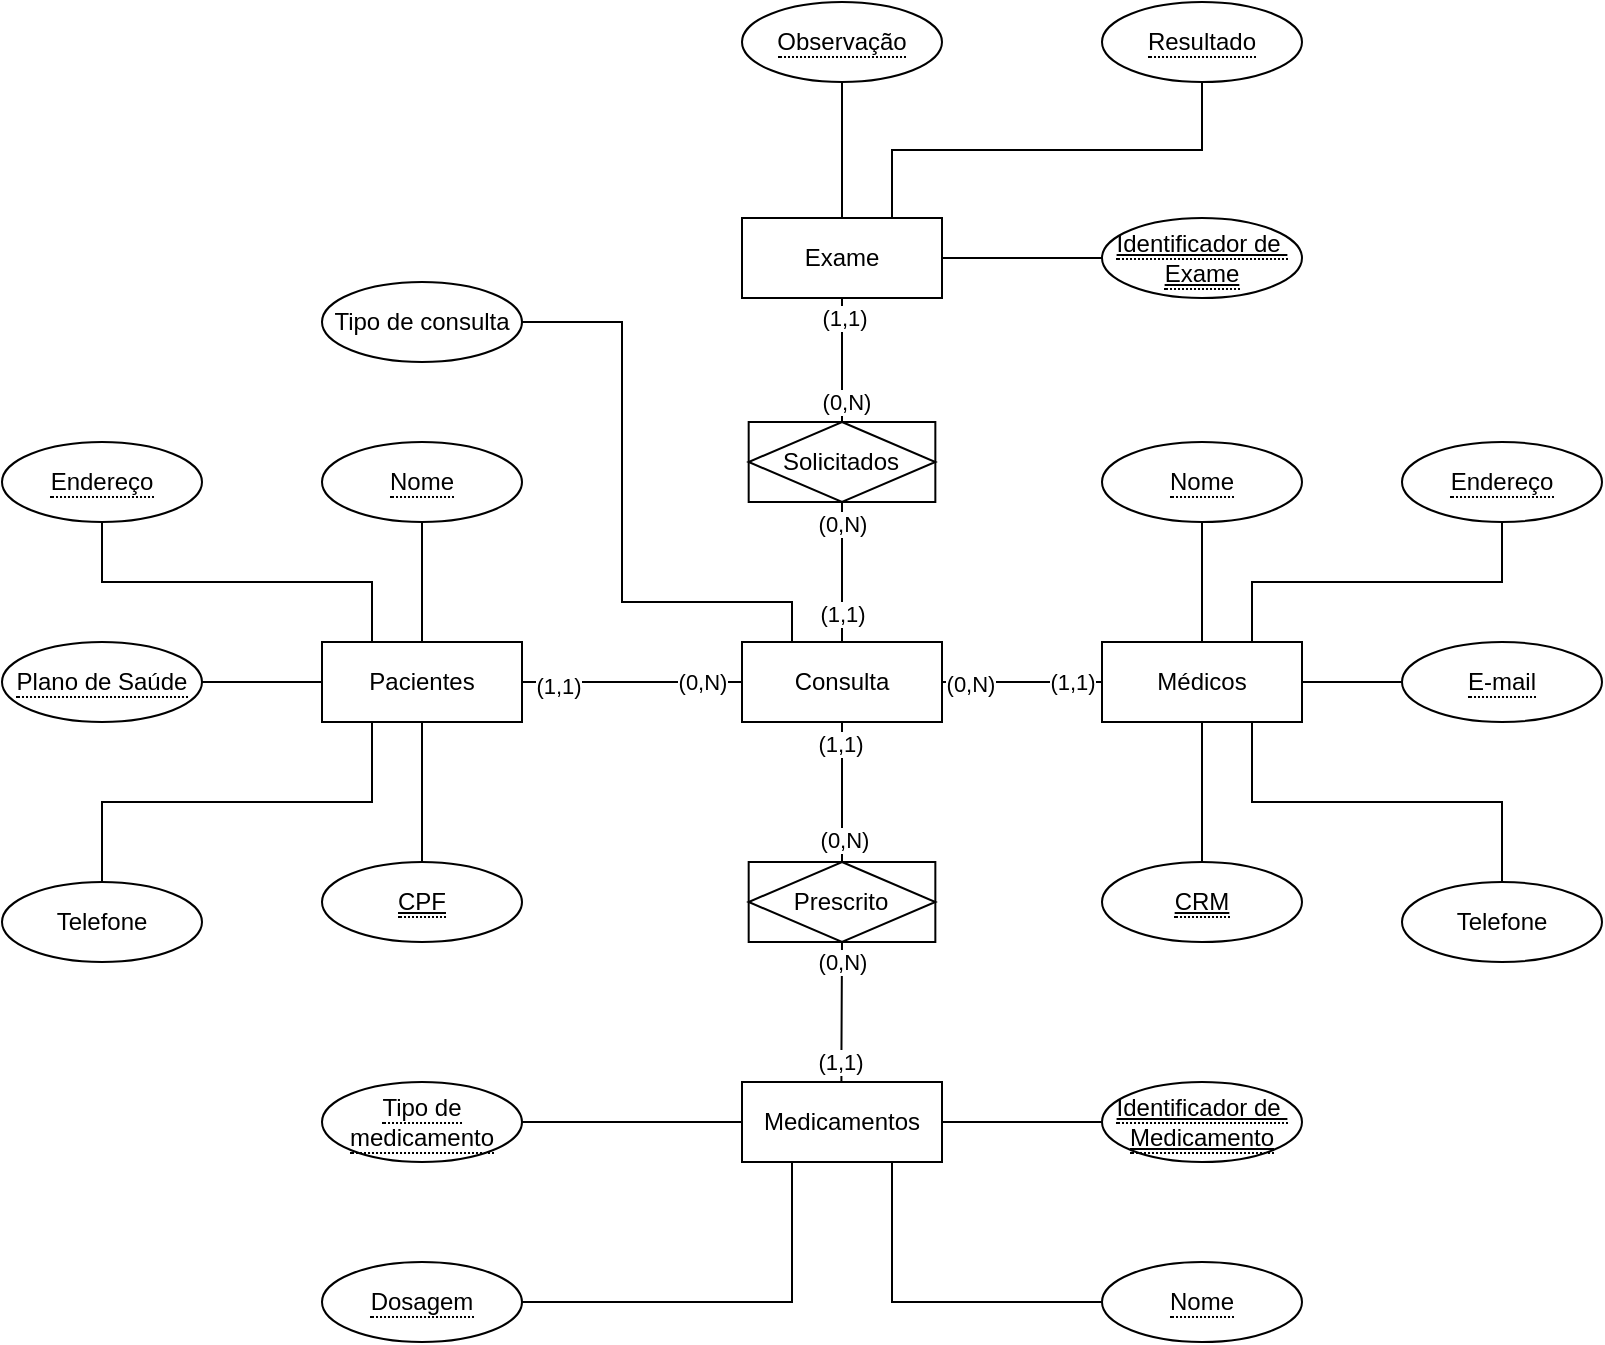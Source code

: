 <mxfile version="15.5.2" type="github">
  <diagram id="LpQs74Q7t9eoA0Xvi8VY" name="Page-1">
    <mxGraphModel dx="868" dy="496" grid="1" gridSize="10" guides="1" tooltips="1" connect="1" arrows="1" fold="1" page="1" pageScale="1" pageWidth="1169" pageHeight="827" math="0" shadow="0">
      <root>
        <mxCell id="0" />
        <mxCell id="1" parent="0" />
        <mxCell id="WVe9Pf1gmOU2xPexmFBz-23" style="edgeStyle=orthogonalEdgeStyle;rounded=0;orthogonalLoop=1;jettySize=auto;html=1;exitX=0.5;exitY=0;exitDx=0;exitDy=0;entryX=0.5;entryY=1;entryDx=0;entryDy=0;endArrow=none;endFill=0;" edge="1" parent="1" source="WVe9Pf1gmOU2xPexmFBz-1" target="WVe9Pf1gmOU2xPexmFBz-7">
          <mxGeometry relative="1" as="geometry">
            <Array as="points">
              <mxPoint x="440" y="530" />
              <mxPoint x="440" y="530" />
            </Array>
          </mxGeometry>
        </mxCell>
        <mxCell id="WVe9Pf1gmOU2xPexmFBz-27" value="(0,N)" style="edgeLabel;html=1;align=center;verticalAlign=middle;resizable=0;points=[];" vertex="1" connectable="0" parent="WVe9Pf1gmOU2xPexmFBz-23">
          <mxGeometry x="-0.76" y="-1" relative="1" as="geometry">
            <mxPoint y="-3" as="offset" />
          </mxGeometry>
        </mxCell>
        <mxCell id="WVe9Pf1gmOU2xPexmFBz-28" value="(1,1)" style="edgeLabel;html=1;align=center;verticalAlign=middle;resizable=0;points=[];" vertex="1" connectable="0" parent="WVe9Pf1gmOU2xPexmFBz-23">
          <mxGeometry x="0.68" y="1" relative="1" as="geometry">
            <mxPoint as="offset" />
          </mxGeometry>
        </mxCell>
        <mxCell id="WVe9Pf1gmOU2xPexmFBz-1" value="Prescrito" style="shape=associativeEntity;whiteSpace=wrap;html=1;align=center;" vertex="1" parent="1">
          <mxGeometry x="393.34" y="550" width="93.33" height="40" as="geometry" />
        </mxCell>
        <mxCell id="WVe9Pf1gmOU2xPexmFBz-3" value="&lt;span style=&quot;border-bottom: 1px dotted&quot;&gt;&lt;u&gt;CRM&lt;/u&gt;&lt;/span&gt;" style="ellipse;whiteSpace=wrap;html=1;align=center;" vertex="1" parent="1">
          <mxGeometry x="570" y="550" width="100" height="40" as="geometry" />
        </mxCell>
        <mxCell id="WVe9Pf1gmOU2xPexmFBz-58" style="edgeStyle=orthogonalEdgeStyle;rounded=0;orthogonalLoop=1;jettySize=auto;html=1;exitX=0.5;exitY=0;exitDx=0;exitDy=0;endArrow=none;endFill=0;" edge="1" parent="1" source="WVe9Pf1gmOU2xPexmFBz-5" target="WVe9Pf1gmOU2xPexmFBz-48">
          <mxGeometry relative="1" as="geometry" />
        </mxCell>
        <mxCell id="WVe9Pf1gmOU2xPexmFBz-64" style="edgeStyle=orthogonalEdgeStyle;rounded=0;orthogonalLoop=1;jettySize=auto;html=1;exitX=0.5;exitY=1;exitDx=0;exitDy=0;endArrow=none;endFill=0;" edge="1" parent="1" source="WVe9Pf1gmOU2xPexmFBz-5" target="WVe9Pf1gmOU2xPexmFBz-39">
          <mxGeometry relative="1" as="geometry" />
        </mxCell>
        <mxCell id="WVe9Pf1gmOU2xPexmFBz-65" style="edgeStyle=orthogonalEdgeStyle;rounded=0;orthogonalLoop=1;jettySize=auto;html=1;exitX=0;exitY=0.5;exitDx=0;exitDy=0;entryX=1;entryY=0.5;entryDx=0;entryDy=0;endArrow=none;endFill=0;" edge="1" parent="1" source="WVe9Pf1gmOU2xPexmFBz-5" target="WVe9Pf1gmOU2xPexmFBz-46">
          <mxGeometry relative="1" as="geometry" />
        </mxCell>
        <mxCell id="WVe9Pf1gmOU2xPexmFBz-76" style="edgeStyle=orthogonalEdgeStyle;rounded=0;orthogonalLoop=1;jettySize=auto;html=1;exitX=0.25;exitY=0;exitDx=0;exitDy=0;entryX=0.5;entryY=1;entryDx=0;entryDy=0;endArrow=none;endFill=0;" edge="1" parent="1" source="WVe9Pf1gmOU2xPexmFBz-5" target="WVe9Pf1gmOU2xPexmFBz-45">
          <mxGeometry relative="1" as="geometry" />
        </mxCell>
        <mxCell id="WVe9Pf1gmOU2xPexmFBz-77" style="edgeStyle=orthogonalEdgeStyle;rounded=0;orthogonalLoop=1;jettySize=auto;html=1;exitX=0.25;exitY=1;exitDx=0;exitDy=0;entryX=0.5;entryY=0;entryDx=0;entryDy=0;endArrow=none;endFill=0;" edge="1" parent="1" source="WVe9Pf1gmOU2xPexmFBz-5" target="WVe9Pf1gmOU2xPexmFBz-43">
          <mxGeometry relative="1" as="geometry" />
        </mxCell>
        <mxCell id="WVe9Pf1gmOU2xPexmFBz-5" value="Pacientes" style="whiteSpace=wrap;html=1;align=center;" vertex="1" parent="1">
          <mxGeometry x="180" y="440" width="100" height="40" as="geometry" />
        </mxCell>
        <mxCell id="WVe9Pf1gmOU2xPexmFBz-13" style="edgeStyle=orthogonalEdgeStyle;rounded=0;orthogonalLoop=1;jettySize=auto;html=1;exitX=0;exitY=0.5;exitDx=0;exitDy=0;entryX=1;entryY=0.5;entryDx=0;entryDy=0;endArrow=none;endFill=0;" edge="1" parent="1" source="WVe9Pf1gmOU2xPexmFBz-6" target="WVe9Pf1gmOU2xPexmFBz-7">
          <mxGeometry relative="1" as="geometry" />
        </mxCell>
        <mxCell id="WVe9Pf1gmOU2xPexmFBz-17" value="(0,N)" style="edgeLabel;html=1;align=center;verticalAlign=middle;resizable=0;points=[];" vertex="1" connectable="0" parent="WVe9Pf1gmOU2xPexmFBz-13">
          <mxGeometry x="0.664" y="1" relative="1" as="geometry">
            <mxPoint as="offset" />
          </mxGeometry>
        </mxCell>
        <mxCell id="WVe9Pf1gmOU2xPexmFBz-18" value="(1,1)" style="edgeLabel;html=1;align=center;verticalAlign=middle;resizable=0;points=[];" vertex="1" connectable="0" parent="WVe9Pf1gmOU2xPexmFBz-13">
          <mxGeometry x="-0.779" relative="1" as="geometry">
            <mxPoint x="-6" as="offset" />
          </mxGeometry>
        </mxCell>
        <mxCell id="WVe9Pf1gmOU2xPexmFBz-60" style="edgeStyle=orthogonalEdgeStyle;rounded=0;orthogonalLoop=1;jettySize=auto;html=1;exitX=0.5;exitY=0;exitDx=0;exitDy=0;entryX=0.5;entryY=1;entryDx=0;entryDy=0;endArrow=none;endFill=0;" edge="1" parent="1" source="WVe9Pf1gmOU2xPexmFBz-6" target="WVe9Pf1gmOU2xPexmFBz-59">
          <mxGeometry relative="1" as="geometry" />
        </mxCell>
        <mxCell id="WVe9Pf1gmOU2xPexmFBz-63" style="edgeStyle=orthogonalEdgeStyle;rounded=0;orthogonalLoop=1;jettySize=auto;html=1;exitX=0.5;exitY=1;exitDx=0;exitDy=0;entryX=0.5;entryY=0;entryDx=0;entryDy=0;endArrow=none;endFill=0;" edge="1" parent="1" source="WVe9Pf1gmOU2xPexmFBz-6" target="WVe9Pf1gmOU2xPexmFBz-3">
          <mxGeometry relative="1" as="geometry" />
        </mxCell>
        <mxCell id="WVe9Pf1gmOU2xPexmFBz-79" style="edgeStyle=orthogonalEdgeStyle;rounded=0;orthogonalLoop=1;jettySize=auto;html=1;exitX=0.75;exitY=1;exitDx=0;exitDy=0;entryX=0.5;entryY=0;entryDx=0;entryDy=0;endArrow=none;endFill=0;" edge="1" parent="1" source="WVe9Pf1gmOU2xPexmFBz-6" target="WVe9Pf1gmOU2xPexmFBz-78">
          <mxGeometry relative="1" as="geometry" />
        </mxCell>
        <mxCell id="WVe9Pf1gmOU2xPexmFBz-80" style="edgeStyle=orthogonalEdgeStyle;rounded=0;orthogonalLoop=1;jettySize=auto;html=1;exitX=1;exitY=0.5;exitDx=0;exitDy=0;entryX=0;entryY=0.5;entryDx=0;entryDy=0;endArrow=none;endFill=0;" edge="1" parent="1" source="WVe9Pf1gmOU2xPexmFBz-6" target="WVe9Pf1gmOU2xPexmFBz-44">
          <mxGeometry relative="1" as="geometry" />
        </mxCell>
        <mxCell id="WVe9Pf1gmOU2xPexmFBz-82" style="edgeStyle=orthogonalEdgeStyle;rounded=0;orthogonalLoop=1;jettySize=auto;html=1;exitX=0.75;exitY=0;exitDx=0;exitDy=0;entryX=0.5;entryY=1;entryDx=0;entryDy=0;endArrow=none;endFill=0;" edge="1" parent="1" source="WVe9Pf1gmOU2xPexmFBz-6" target="WVe9Pf1gmOU2xPexmFBz-81">
          <mxGeometry relative="1" as="geometry" />
        </mxCell>
        <mxCell id="WVe9Pf1gmOU2xPexmFBz-6" value="Médicos" style="whiteSpace=wrap;html=1;align=center;" vertex="1" parent="1">
          <mxGeometry x="570" y="440" width="100" height="40" as="geometry" />
        </mxCell>
        <mxCell id="WVe9Pf1gmOU2xPexmFBz-14" style="edgeStyle=orthogonalEdgeStyle;rounded=0;orthogonalLoop=1;jettySize=auto;html=1;exitX=0;exitY=0.5;exitDx=0;exitDy=0;endArrow=none;endFill=0;" edge="1" parent="1" source="WVe9Pf1gmOU2xPexmFBz-7" target="WVe9Pf1gmOU2xPexmFBz-5">
          <mxGeometry relative="1" as="geometry" />
        </mxCell>
        <mxCell id="WVe9Pf1gmOU2xPexmFBz-15" value="(1,1)" style="edgeLabel;html=1;align=center;verticalAlign=middle;resizable=0;points=[];" vertex="1" connectable="0" parent="WVe9Pf1gmOU2xPexmFBz-14">
          <mxGeometry x="0.679" y="2" relative="1" as="geometry">
            <mxPoint as="offset" />
          </mxGeometry>
        </mxCell>
        <mxCell id="WVe9Pf1gmOU2xPexmFBz-16" value="(0,N)" style="edgeLabel;html=1;align=center;verticalAlign=middle;resizable=0;points=[];" vertex="1" connectable="0" parent="WVe9Pf1gmOU2xPexmFBz-14">
          <mxGeometry x="-0.693" relative="1" as="geometry">
            <mxPoint x="-3" as="offset" />
          </mxGeometry>
        </mxCell>
        <mxCell id="WVe9Pf1gmOU2xPexmFBz-66" style="edgeStyle=orthogonalEdgeStyle;rounded=0;orthogonalLoop=1;jettySize=auto;html=1;exitX=0.25;exitY=0;exitDx=0;exitDy=0;entryX=1;entryY=0.5;entryDx=0;entryDy=0;endArrow=none;endFill=0;" edge="1" parent="1" source="WVe9Pf1gmOU2xPexmFBz-7" target="WVe9Pf1gmOU2xPexmFBz-42">
          <mxGeometry relative="1" as="geometry">
            <Array as="points">
              <mxPoint x="415" y="420" />
              <mxPoint x="330" y="420" />
              <mxPoint x="330" y="280" />
            </Array>
          </mxGeometry>
        </mxCell>
        <mxCell id="WVe9Pf1gmOU2xPexmFBz-7" value="Consulta" style="whiteSpace=wrap;html=1;align=center;" vertex="1" parent="1">
          <mxGeometry x="390" y="440" width="100" height="40" as="geometry" />
        </mxCell>
        <mxCell id="WVe9Pf1gmOU2xPexmFBz-56" style="edgeStyle=orthogonalEdgeStyle;rounded=0;orthogonalLoop=1;jettySize=auto;html=1;exitX=1;exitY=0.5;exitDx=0;exitDy=0;endArrow=none;endFill=0;" edge="1" parent="1" source="WVe9Pf1gmOU2xPexmFBz-9" target="WVe9Pf1gmOU2xPexmFBz-51">
          <mxGeometry relative="1" as="geometry" />
        </mxCell>
        <mxCell id="WVe9Pf1gmOU2xPexmFBz-74" style="edgeStyle=orthogonalEdgeStyle;rounded=0;orthogonalLoop=1;jettySize=auto;html=1;exitX=0.75;exitY=0;exitDx=0;exitDy=0;entryX=0.5;entryY=1;entryDx=0;entryDy=0;endArrow=none;endFill=0;" edge="1" parent="1" source="WVe9Pf1gmOU2xPexmFBz-9" target="WVe9Pf1gmOU2xPexmFBz-53">
          <mxGeometry relative="1" as="geometry" />
        </mxCell>
        <mxCell id="WVe9Pf1gmOU2xPexmFBz-75" style="edgeStyle=orthogonalEdgeStyle;rounded=0;orthogonalLoop=1;jettySize=auto;html=1;exitX=0.5;exitY=0;exitDx=0;exitDy=0;entryX=0.5;entryY=1;entryDx=0;entryDy=0;endArrow=none;endFill=0;" edge="1" parent="1" source="WVe9Pf1gmOU2xPexmFBz-9" target="WVe9Pf1gmOU2xPexmFBz-52">
          <mxGeometry relative="1" as="geometry" />
        </mxCell>
        <mxCell id="WVe9Pf1gmOU2xPexmFBz-9" value="Exame" style="whiteSpace=wrap;html=1;align=center;" vertex="1" parent="1">
          <mxGeometry x="390" y="228" width="100" height="40" as="geometry" />
        </mxCell>
        <mxCell id="WVe9Pf1gmOU2xPexmFBz-21" style="edgeStyle=orthogonalEdgeStyle;rounded=0;orthogonalLoop=1;jettySize=auto;html=1;exitX=0.5;exitY=0;exitDx=0;exitDy=0;entryX=0.5;entryY=1;entryDx=0;entryDy=0;endArrow=none;endFill=0;" edge="1" parent="1" target="WVe9Pf1gmOU2xPexmFBz-1">
          <mxGeometry relative="1" as="geometry">
            <mxPoint x="439.71" y="660" as="sourcePoint" />
            <mxPoint x="439.71" y="600" as="targetPoint" />
            <Array as="points">
              <mxPoint x="440" y="650" />
            </Array>
          </mxGeometry>
        </mxCell>
        <mxCell id="WVe9Pf1gmOU2xPexmFBz-24" value="(0,N)" style="edgeLabel;html=1;align=center;verticalAlign=middle;resizable=0;points=[];" vertex="1" connectable="0" parent="WVe9Pf1gmOU2xPexmFBz-21">
          <mxGeometry x="-0.691" y="2" relative="1" as="geometry">
            <mxPoint x="2" y="-49" as="offset" />
          </mxGeometry>
        </mxCell>
        <mxCell id="WVe9Pf1gmOU2xPexmFBz-25" value="(1,1)" style="edgeLabel;html=1;align=center;verticalAlign=middle;resizable=0;points=[];" vertex="1" connectable="0" parent="WVe9Pf1gmOU2xPexmFBz-21">
          <mxGeometry x="-0.729" y="1" relative="1" as="geometry">
            <mxPoint y="-1" as="offset" />
          </mxGeometry>
        </mxCell>
        <mxCell id="WVe9Pf1gmOU2xPexmFBz-55" style="edgeStyle=orthogonalEdgeStyle;rounded=0;orthogonalLoop=1;jettySize=auto;html=1;exitX=1;exitY=0.5;exitDx=0;exitDy=0;entryX=0;entryY=0.5;entryDx=0;entryDy=0;endArrow=none;endFill=0;" edge="1" parent="1" source="WVe9Pf1gmOU2xPexmFBz-10" target="WVe9Pf1gmOU2xPexmFBz-47">
          <mxGeometry relative="1" as="geometry" />
        </mxCell>
        <mxCell id="WVe9Pf1gmOU2xPexmFBz-57" style="edgeStyle=orthogonalEdgeStyle;rounded=0;orthogonalLoop=1;jettySize=auto;html=1;exitX=0;exitY=0.5;exitDx=0;exitDy=0;entryX=1;entryY=0.5;entryDx=0;entryDy=0;endArrow=none;endFill=0;" edge="1" parent="1" source="WVe9Pf1gmOU2xPexmFBz-10" target="WVe9Pf1gmOU2xPexmFBz-49">
          <mxGeometry relative="1" as="geometry" />
        </mxCell>
        <mxCell id="WVe9Pf1gmOU2xPexmFBz-72" style="edgeStyle=orthogonalEdgeStyle;rounded=0;orthogonalLoop=1;jettySize=auto;html=1;exitX=0.75;exitY=1;exitDx=0;exitDy=0;entryX=0;entryY=0.5;entryDx=0;entryDy=0;endArrow=none;endFill=0;" edge="1" parent="1" source="WVe9Pf1gmOU2xPexmFBz-10" target="WVe9Pf1gmOU2xPexmFBz-41">
          <mxGeometry relative="1" as="geometry" />
        </mxCell>
        <mxCell id="WVe9Pf1gmOU2xPexmFBz-73" style="edgeStyle=orthogonalEdgeStyle;rounded=0;orthogonalLoop=1;jettySize=auto;html=1;exitX=0.25;exitY=1;exitDx=0;exitDy=0;entryX=1;entryY=0.5;entryDx=0;entryDy=0;endArrow=none;endFill=0;" edge="1" parent="1" source="WVe9Pf1gmOU2xPexmFBz-10" target="WVe9Pf1gmOU2xPexmFBz-50">
          <mxGeometry relative="1" as="geometry" />
        </mxCell>
        <mxCell id="WVe9Pf1gmOU2xPexmFBz-10" value="Medicamentos" style="whiteSpace=wrap;html=1;align=center;" vertex="1" parent="1">
          <mxGeometry x="390" y="660" width="100" height="40" as="geometry" />
        </mxCell>
        <mxCell id="WVe9Pf1gmOU2xPexmFBz-32" style="edgeStyle=orthogonalEdgeStyle;rounded=0;orthogonalLoop=1;jettySize=auto;html=1;exitX=0.5;exitY=0;exitDx=0;exitDy=0;entryX=0.5;entryY=1;entryDx=0;entryDy=0;endArrow=none;endFill=0;" edge="1" parent="1" source="WVe9Pf1gmOU2xPexmFBz-31" target="WVe9Pf1gmOU2xPexmFBz-9">
          <mxGeometry relative="1" as="geometry" />
        </mxCell>
        <mxCell id="WVe9Pf1gmOU2xPexmFBz-36" value="(1,1)" style="edgeLabel;html=1;align=center;verticalAlign=middle;resizable=0;points=[];" vertex="1" connectable="0" parent="WVe9Pf1gmOU2xPexmFBz-32">
          <mxGeometry x="0.68" y="-1" relative="1" as="geometry">
            <mxPoint as="offset" />
          </mxGeometry>
        </mxCell>
        <mxCell id="WVe9Pf1gmOU2xPexmFBz-37" value="(0,N)" style="edgeLabel;html=1;align=center;verticalAlign=middle;resizable=0;points=[];" vertex="1" connectable="0" parent="WVe9Pf1gmOU2xPexmFBz-32">
          <mxGeometry x="-0.792" y="2" relative="1" as="geometry">
            <mxPoint x="4" y="-4" as="offset" />
          </mxGeometry>
        </mxCell>
        <mxCell id="WVe9Pf1gmOU2xPexmFBz-33" style="edgeStyle=orthogonalEdgeStyle;rounded=0;orthogonalLoop=1;jettySize=auto;html=1;exitX=0.5;exitY=1;exitDx=0;exitDy=0;entryX=0.5;entryY=0;entryDx=0;entryDy=0;endArrow=none;endFill=0;" edge="1" parent="1" source="WVe9Pf1gmOU2xPexmFBz-31" target="WVe9Pf1gmOU2xPexmFBz-7">
          <mxGeometry relative="1" as="geometry">
            <Array as="points">
              <mxPoint x="440" y="430" />
              <mxPoint x="440" y="430" />
            </Array>
          </mxGeometry>
        </mxCell>
        <mxCell id="WVe9Pf1gmOU2xPexmFBz-34" value="(1,1)" style="edgeLabel;html=1;align=center;verticalAlign=middle;resizable=0;points=[];" vertex="1" connectable="0" parent="WVe9Pf1gmOU2xPexmFBz-33">
          <mxGeometry x="0.664" relative="1" as="geometry">
            <mxPoint y="-2" as="offset" />
          </mxGeometry>
        </mxCell>
        <mxCell id="WVe9Pf1gmOU2xPexmFBz-35" value="(0,N)" style="edgeLabel;html=1;align=center;verticalAlign=middle;resizable=0;points=[];" vertex="1" connectable="0" parent="WVe9Pf1gmOU2xPexmFBz-33">
          <mxGeometry x="-0.696" relative="1" as="geometry">
            <mxPoint as="offset" />
          </mxGeometry>
        </mxCell>
        <mxCell id="WVe9Pf1gmOU2xPexmFBz-31" value="Solicitados" style="shape=associativeEntity;whiteSpace=wrap;html=1;align=center;" vertex="1" parent="1">
          <mxGeometry x="393.34" y="330" width="93.33" height="40" as="geometry" />
        </mxCell>
        <mxCell id="WVe9Pf1gmOU2xPexmFBz-39" value="&lt;span style=&quot;border-bottom: 1px dotted&quot;&gt;&lt;u&gt;CPF&lt;/u&gt;&lt;/span&gt;" style="ellipse;whiteSpace=wrap;html=1;align=center;" vertex="1" parent="1">
          <mxGeometry x="180" y="550" width="100" height="40" as="geometry" />
        </mxCell>
        <mxCell id="WVe9Pf1gmOU2xPexmFBz-41" value="&lt;span style=&quot;border-bottom: 1px dotted&quot;&gt;Nome&lt;/span&gt;" style="ellipse;whiteSpace=wrap;html=1;align=center;" vertex="1" parent="1">
          <mxGeometry x="570" y="750" width="100" height="40" as="geometry" />
        </mxCell>
        <mxCell id="WVe9Pf1gmOU2xPexmFBz-42" value="Tipo de consulta" style="ellipse;whiteSpace=wrap;html=1;align=center;" vertex="1" parent="1">
          <mxGeometry x="180" y="260" width="100" height="40" as="geometry" />
        </mxCell>
        <mxCell id="WVe9Pf1gmOU2xPexmFBz-43" value="Telefone" style="ellipse;whiteSpace=wrap;html=1;align=center;" vertex="1" parent="1">
          <mxGeometry x="20" y="560" width="100" height="40" as="geometry" />
        </mxCell>
        <mxCell id="WVe9Pf1gmOU2xPexmFBz-44" value="&lt;span style=&quot;border-bottom: 1px dotted&quot;&gt;E-mail&lt;/span&gt;" style="ellipse;whiteSpace=wrap;html=1;align=center;" vertex="1" parent="1">
          <mxGeometry x="720" y="440" width="100" height="40" as="geometry" />
        </mxCell>
        <mxCell id="WVe9Pf1gmOU2xPexmFBz-45" value="&lt;span style=&quot;border-bottom: 1px dotted&quot;&gt;Endereço&lt;/span&gt;" style="ellipse;whiteSpace=wrap;html=1;align=center;" vertex="1" parent="1">
          <mxGeometry x="20" y="340" width="100" height="40" as="geometry" />
        </mxCell>
        <mxCell id="WVe9Pf1gmOU2xPexmFBz-46" value="&lt;span style=&quot;border-bottom: 1px dotted&quot;&gt;Plano de Saúde&lt;/span&gt;" style="ellipse;whiteSpace=wrap;html=1;align=center;" vertex="1" parent="1">
          <mxGeometry x="20" y="440" width="100" height="40" as="geometry" />
        </mxCell>
        <mxCell id="WVe9Pf1gmOU2xPexmFBz-47" value="&lt;span style=&quot;border-bottom: 1px dotted&quot;&gt;&lt;u&gt;Identificador de&amp;nbsp;&lt;br&gt;Medicamento&lt;/u&gt;&lt;br&gt;&lt;/span&gt;" style="ellipse;whiteSpace=wrap;html=1;align=center;" vertex="1" parent="1">
          <mxGeometry x="570" y="660" width="100" height="40" as="geometry" />
        </mxCell>
        <mxCell id="WVe9Pf1gmOU2xPexmFBz-48" value="&lt;span style=&quot;border-bottom: 1px dotted&quot;&gt;Nome&lt;/span&gt;" style="ellipse;whiteSpace=wrap;html=1;align=center;" vertex="1" parent="1">
          <mxGeometry x="180" y="340" width="100" height="40" as="geometry" />
        </mxCell>
        <mxCell id="WVe9Pf1gmOU2xPexmFBz-49" value="&lt;span style=&quot;border-bottom: 1px dotted&quot;&gt;Tipo de medicamento&lt;/span&gt;" style="ellipse;whiteSpace=wrap;html=1;align=center;" vertex="1" parent="1">
          <mxGeometry x="180" y="660" width="100" height="40" as="geometry" />
        </mxCell>
        <mxCell id="WVe9Pf1gmOU2xPexmFBz-50" value="&lt;span style=&quot;border-bottom: 1px dotted&quot;&gt;Dosagem&lt;/span&gt;" style="ellipse;whiteSpace=wrap;html=1;align=center;" vertex="1" parent="1">
          <mxGeometry x="180" y="750" width="100" height="40" as="geometry" />
        </mxCell>
        <mxCell id="WVe9Pf1gmOU2xPexmFBz-51" value="&lt;span style=&quot;border-bottom: 1px dotted&quot;&gt;&lt;u&gt;Identificador de&amp;nbsp;&lt;br&gt;Exame&lt;/u&gt;&lt;br&gt;&lt;/span&gt;" style="ellipse;whiteSpace=wrap;html=1;align=center;" vertex="1" parent="1">
          <mxGeometry x="570" y="228" width="100" height="40" as="geometry" />
        </mxCell>
        <mxCell id="WVe9Pf1gmOU2xPexmFBz-52" value="&lt;span style=&quot;border-bottom: 1px dotted&quot;&gt;Observação&lt;/span&gt;" style="ellipse;whiteSpace=wrap;html=1;align=center;" vertex="1" parent="1">
          <mxGeometry x="390" y="120" width="100" height="40" as="geometry" />
        </mxCell>
        <mxCell id="WVe9Pf1gmOU2xPexmFBz-53" value="&lt;span style=&quot;border-bottom: 1px dotted&quot;&gt;Resultado&lt;/span&gt;" style="ellipse;whiteSpace=wrap;html=1;align=center;" vertex="1" parent="1">
          <mxGeometry x="570" y="120" width="100" height="40" as="geometry" />
        </mxCell>
        <mxCell id="WVe9Pf1gmOU2xPexmFBz-59" value="&lt;span style=&quot;border-bottom: 1px dotted&quot;&gt;Nome&lt;/span&gt;" style="ellipse;whiteSpace=wrap;html=1;align=center;" vertex="1" parent="1">
          <mxGeometry x="570" y="340" width="100" height="40" as="geometry" />
        </mxCell>
        <mxCell id="WVe9Pf1gmOU2xPexmFBz-78" value="Telefone" style="ellipse;whiteSpace=wrap;html=1;align=center;" vertex="1" parent="1">
          <mxGeometry x="720" y="560" width="100" height="40" as="geometry" />
        </mxCell>
        <mxCell id="WVe9Pf1gmOU2xPexmFBz-81" value="&lt;span style=&quot;border-bottom: 1px dotted&quot;&gt;Endereço&lt;/span&gt;" style="ellipse;whiteSpace=wrap;html=1;align=center;" vertex="1" parent="1">
          <mxGeometry x="720" y="340" width="100" height="40" as="geometry" />
        </mxCell>
      </root>
    </mxGraphModel>
  </diagram>
</mxfile>
